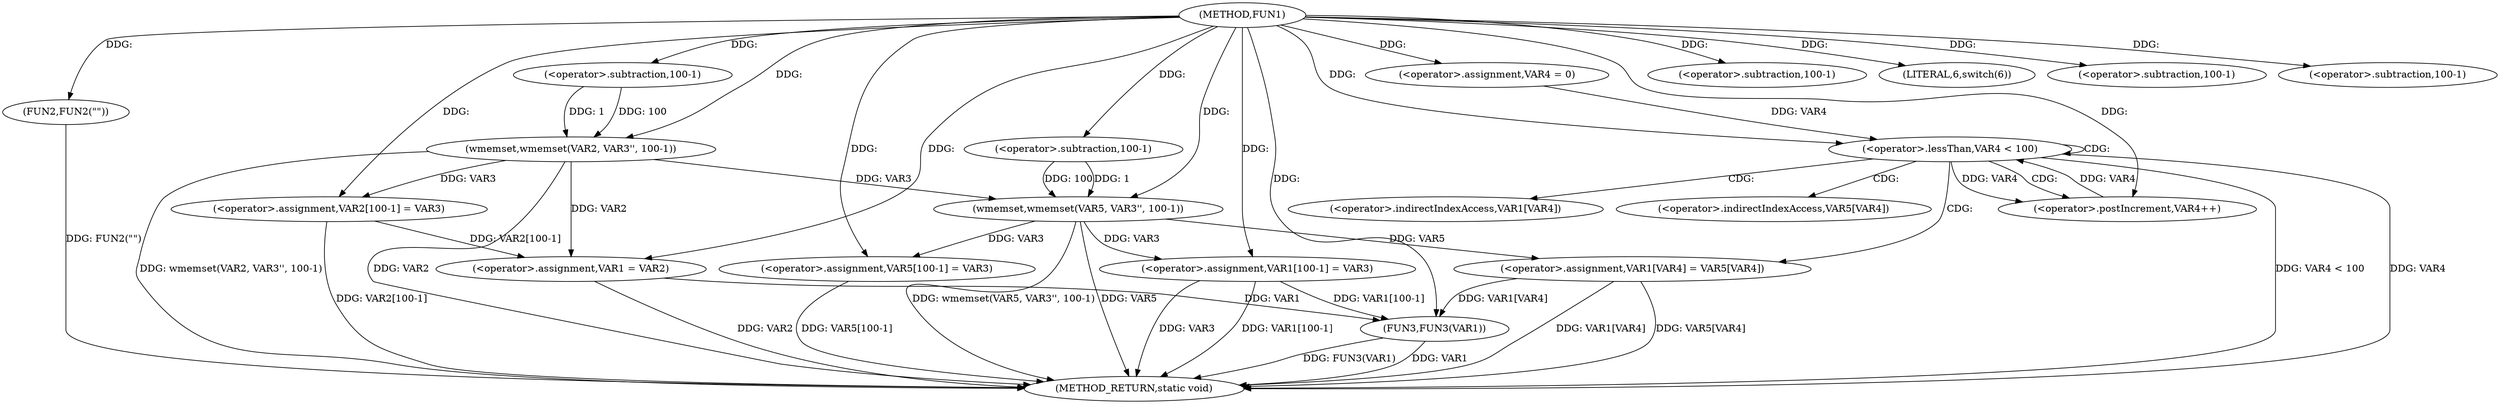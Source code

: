 digraph FUN1 {  
"1000100" [label = "(METHOD,FUN1)" ]
"1000171" [label = "(METHOD_RETURN,static void)" ]
"1000104" [label = "(wmemset,wmemset(VAR2, VAR3'', 100-1))" ]
"1000107" [label = "(<operator>.subtraction,100-1)" ]
"1000110" [label = "(<operator>.assignment,VAR2[100-1] = VAR3)" ]
"1000113" [label = "(<operator>.subtraction,100-1)" ]
"1000118" [label = "(LITERAL,6,switch(6))" ]
"1000121" [label = "(<operator>.assignment,VAR1 = VAR2)" ]
"1000126" [label = "(FUN2,FUN2(\"\"))" ]
"1000132" [label = "(wmemset,wmemset(VAR5, VAR3'', 100-1))" ]
"1000135" [label = "(<operator>.subtraction,100-1)" ]
"1000138" [label = "(<operator>.assignment,VAR5[100-1] = VAR3)" ]
"1000141" [label = "(<operator>.subtraction,100-1)" ]
"1000146" [label = "(<operator>.assignment,VAR4 = 0)" ]
"1000149" [label = "(<operator>.lessThan,VAR4 < 100)" ]
"1000152" [label = "(<operator>.postIncrement,VAR4++)" ]
"1000155" [label = "(<operator>.assignment,VAR1[VAR4] = VAR5[VAR4])" ]
"1000162" [label = "(<operator>.assignment,VAR1[100-1] = VAR3)" ]
"1000165" [label = "(<operator>.subtraction,100-1)" ]
"1000169" [label = "(FUN3,FUN3(VAR1))" ]
"1000156" [label = "(<operator>.indirectIndexAccess,VAR1[VAR4])" ]
"1000159" [label = "(<operator>.indirectIndexAccess,VAR5[VAR4])" ]
  "1000155" -> "1000171"  [ label = "DDG: VAR5[VAR4]"] 
  "1000169" -> "1000171"  [ label = "DDG: FUN3(VAR1)"] 
  "1000104" -> "1000171"  [ label = "DDG: wmemset(VAR2, VAR3'', 100-1)"] 
  "1000104" -> "1000171"  [ label = "DDG: VAR2"] 
  "1000149" -> "1000171"  [ label = "DDG: VAR4 < 100"] 
  "1000132" -> "1000171"  [ label = "DDG: VAR5"] 
  "1000110" -> "1000171"  [ label = "DDG: VAR2[100-1]"] 
  "1000162" -> "1000171"  [ label = "DDG: VAR3"] 
  "1000126" -> "1000171"  [ label = "DDG: FUN2(\"\")"] 
  "1000121" -> "1000171"  [ label = "DDG: VAR2"] 
  "1000132" -> "1000171"  [ label = "DDG: wmemset(VAR5, VAR3'', 100-1)"] 
  "1000138" -> "1000171"  [ label = "DDG: VAR5[100-1]"] 
  "1000169" -> "1000171"  [ label = "DDG: VAR1"] 
  "1000149" -> "1000171"  [ label = "DDG: VAR4"] 
  "1000155" -> "1000171"  [ label = "DDG: VAR1[VAR4]"] 
  "1000162" -> "1000171"  [ label = "DDG: VAR1[100-1]"] 
  "1000100" -> "1000104"  [ label = "DDG: "] 
  "1000107" -> "1000104"  [ label = "DDG: 100"] 
  "1000107" -> "1000104"  [ label = "DDG: 1"] 
  "1000100" -> "1000107"  [ label = "DDG: "] 
  "1000104" -> "1000110"  [ label = "DDG: VAR3"] 
  "1000100" -> "1000110"  [ label = "DDG: "] 
  "1000100" -> "1000113"  [ label = "DDG: "] 
  "1000100" -> "1000118"  [ label = "DDG: "] 
  "1000104" -> "1000121"  [ label = "DDG: VAR2"] 
  "1000110" -> "1000121"  [ label = "DDG: VAR2[100-1]"] 
  "1000100" -> "1000121"  [ label = "DDG: "] 
  "1000100" -> "1000126"  [ label = "DDG: "] 
  "1000100" -> "1000132"  [ label = "DDG: "] 
  "1000104" -> "1000132"  [ label = "DDG: VAR3"] 
  "1000135" -> "1000132"  [ label = "DDG: 100"] 
  "1000135" -> "1000132"  [ label = "DDG: 1"] 
  "1000100" -> "1000135"  [ label = "DDG: "] 
  "1000132" -> "1000138"  [ label = "DDG: VAR3"] 
  "1000100" -> "1000138"  [ label = "DDG: "] 
  "1000100" -> "1000141"  [ label = "DDG: "] 
  "1000100" -> "1000146"  [ label = "DDG: "] 
  "1000152" -> "1000149"  [ label = "DDG: VAR4"] 
  "1000146" -> "1000149"  [ label = "DDG: VAR4"] 
  "1000100" -> "1000149"  [ label = "DDG: "] 
  "1000149" -> "1000152"  [ label = "DDG: VAR4"] 
  "1000100" -> "1000152"  [ label = "DDG: "] 
  "1000132" -> "1000155"  [ label = "DDG: VAR5"] 
  "1000100" -> "1000162"  [ label = "DDG: "] 
  "1000132" -> "1000162"  [ label = "DDG: VAR3"] 
  "1000100" -> "1000165"  [ label = "DDG: "] 
  "1000121" -> "1000169"  [ label = "DDG: VAR1"] 
  "1000155" -> "1000169"  [ label = "DDG: VAR1[VAR4]"] 
  "1000162" -> "1000169"  [ label = "DDG: VAR1[100-1]"] 
  "1000100" -> "1000169"  [ label = "DDG: "] 
  "1000149" -> "1000155"  [ label = "CDG: "] 
  "1000149" -> "1000156"  [ label = "CDG: "] 
  "1000149" -> "1000152"  [ label = "CDG: "] 
  "1000149" -> "1000159"  [ label = "CDG: "] 
  "1000149" -> "1000149"  [ label = "CDG: "] 
}
